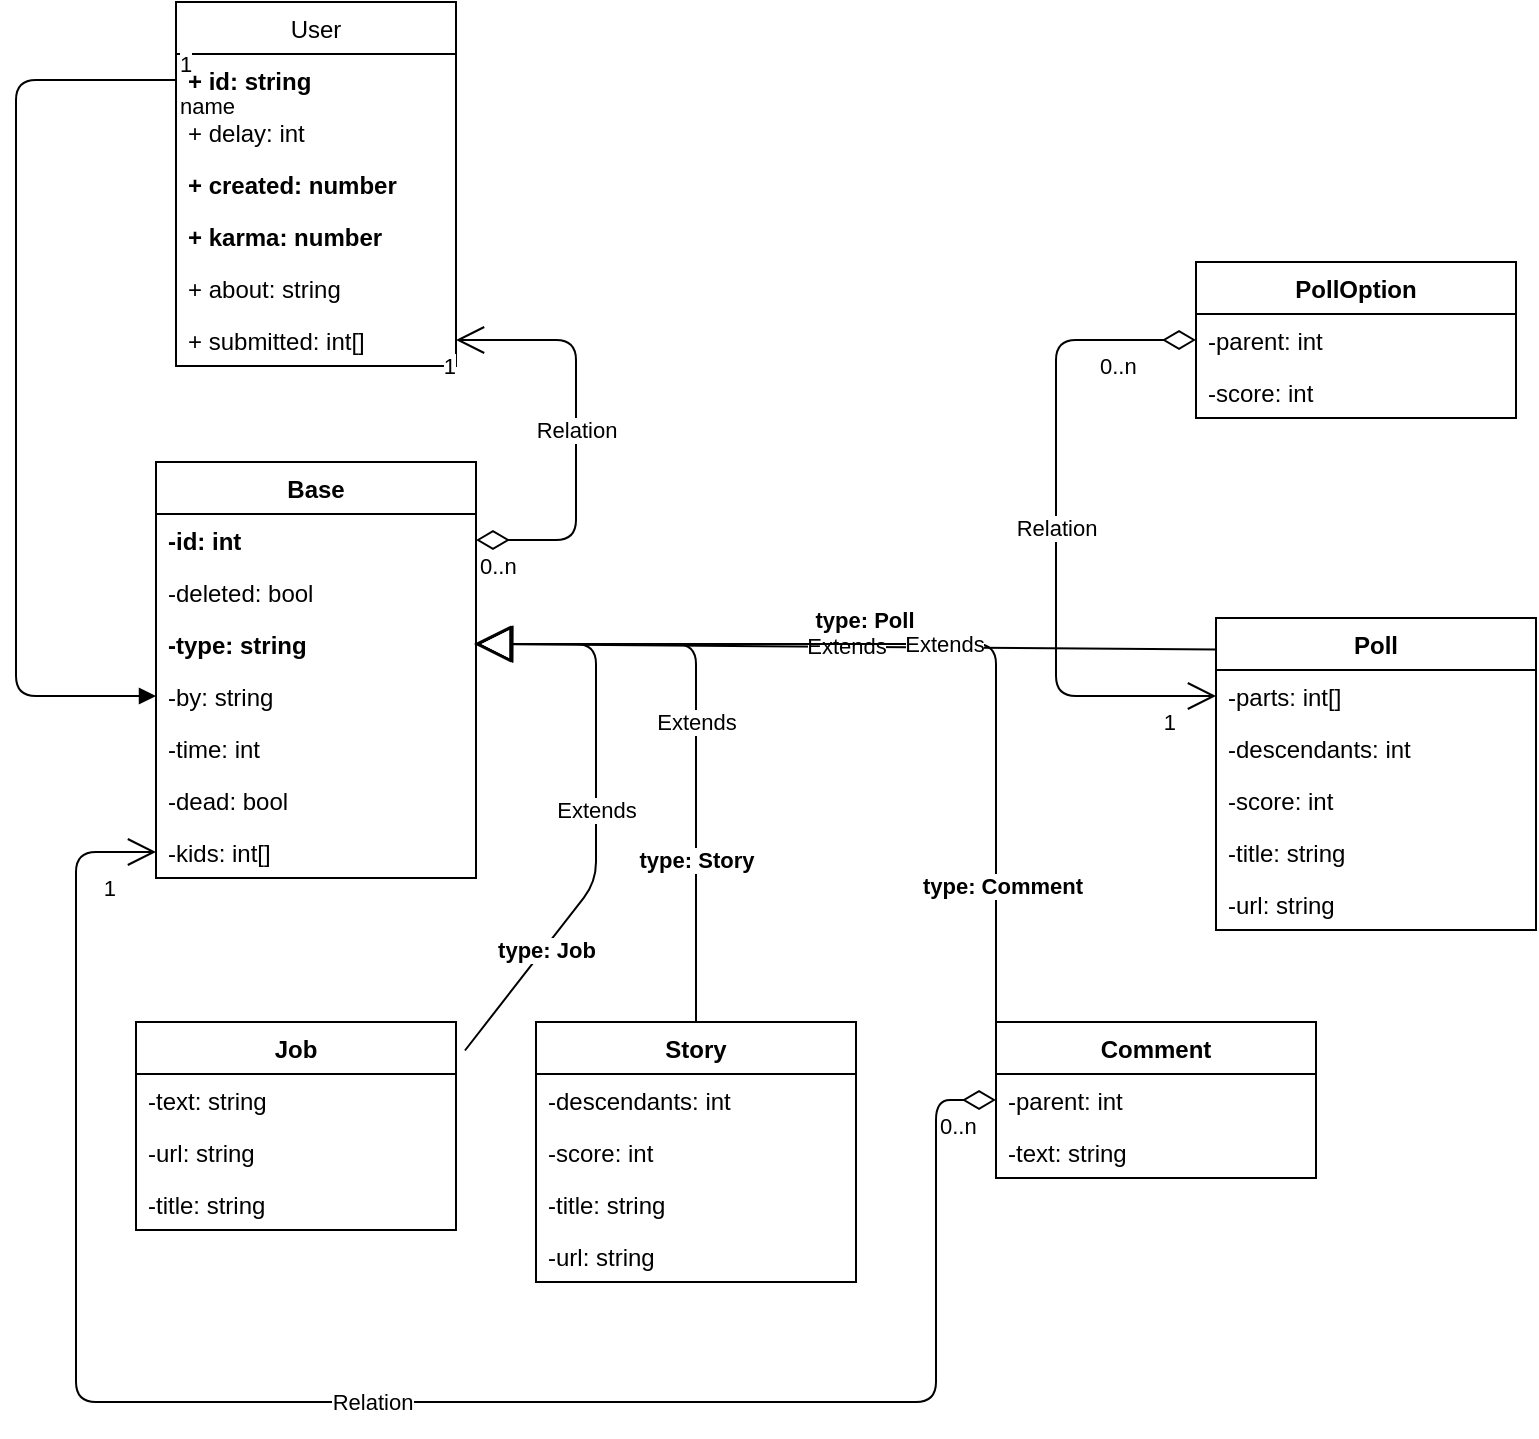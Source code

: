 <mxfile version="15.2.7" type="device"><diagram id="M0UdlNgsrIQsg6bqwLtB" name="Page-1"><mxGraphModel dx="1038" dy="616" grid="1" gridSize="10" guides="1" tooltips="1" connect="1" arrows="1" fold="1" page="1" pageScale="1" pageWidth="827" pageHeight="1169" math="0" shadow="0"><root><mxCell id="0"/><mxCell id="1" parent="0"/><mxCell id="Z_YBMYeTBP5EOKbBAOAi-1" value="Base" style="swimlane;fontStyle=1;childLayout=stackLayout;horizontal=1;startSize=26;horizontalStack=0;resizeParent=1;resizeParentMax=0;resizeLast=0;collapsible=1;marginBottom=0;" vertex="1" parent="1"><mxGeometry x="110" y="370" width="160" height="208" as="geometry"/></mxCell><mxCell id="Z_YBMYeTBP5EOKbBAOAi-2" value="-id: int" style="text;strokeColor=none;fillColor=none;align=left;verticalAlign=top;spacingLeft=4;spacingRight=4;overflow=hidden;rotatable=0;points=[[0,0.5],[1,0.5]];portConstraint=eastwest;fontStyle=1" vertex="1" parent="Z_YBMYeTBP5EOKbBAOAi-1"><mxGeometry y="26" width="160" height="26" as="geometry"/></mxCell><mxCell id="Z_YBMYeTBP5EOKbBAOAi-3" value="-deleted: bool" style="text;strokeColor=none;fillColor=none;align=left;verticalAlign=top;spacingLeft=4;spacingRight=4;overflow=hidden;rotatable=0;points=[[0,0.5],[1,0.5]];portConstraint=eastwest;" vertex="1" parent="Z_YBMYeTBP5EOKbBAOAi-1"><mxGeometry y="52" width="160" height="26" as="geometry"/></mxCell><mxCell id="Z_YBMYeTBP5EOKbBAOAi-4" value="-type: string" style="text;strokeColor=none;fillColor=none;align=left;verticalAlign=top;spacingLeft=4;spacingRight=4;overflow=hidden;rotatable=0;points=[[0,0.5],[1,0.5]];portConstraint=eastwest;fontStyle=1" vertex="1" parent="Z_YBMYeTBP5EOKbBAOAi-1"><mxGeometry y="78" width="160" height="26" as="geometry"/></mxCell><mxCell id="Z_YBMYeTBP5EOKbBAOAi-5" value="-by: string" style="text;strokeColor=none;fillColor=none;align=left;verticalAlign=top;spacingLeft=4;spacingRight=4;overflow=hidden;rotatable=0;points=[[0,0.5],[1,0.5]];portConstraint=eastwest;" vertex="1" parent="Z_YBMYeTBP5EOKbBAOAi-1"><mxGeometry y="104" width="160" height="26" as="geometry"/></mxCell><mxCell id="Z_YBMYeTBP5EOKbBAOAi-6" value="-time: int" style="text;strokeColor=none;fillColor=none;align=left;verticalAlign=top;spacingLeft=4;spacingRight=4;overflow=hidden;rotatable=0;points=[[0,0.5],[1,0.5]];portConstraint=eastwest;" vertex="1" parent="Z_YBMYeTBP5EOKbBAOAi-1"><mxGeometry y="130" width="160" height="26" as="geometry"/></mxCell><mxCell id="Z_YBMYeTBP5EOKbBAOAi-7" value="-dead: bool" style="text;strokeColor=none;fillColor=none;align=left;verticalAlign=top;spacingLeft=4;spacingRight=4;overflow=hidden;rotatable=0;points=[[0,0.5],[1,0.5]];portConstraint=eastwest;" vertex="1" parent="Z_YBMYeTBP5EOKbBAOAi-1"><mxGeometry y="156" width="160" height="26" as="geometry"/></mxCell><mxCell id="Z_YBMYeTBP5EOKbBAOAi-8" value="-kids: int[]" style="text;strokeColor=none;fillColor=none;align=left;verticalAlign=top;spacingLeft=4;spacingRight=4;overflow=hidden;rotatable=0;points=[[0,0.5],[1,0.5]];portConstraint=eastwest;" vertex="1" parent="Z_YBMYeTBP5EOKbBAOAi-1"><mxGeometry y="182" width="160" height="26" as="geometry"/></mxCell><mxCell id="Z_YBMYeTBP5EOKbBAOAi-9" value="Job" style="swimlane;fontStyle=1;childLayout=stackLayout;horizontal=1;startSize=26;horizontalStack=0;resizeParent=1;resizeParentMax=0;resizeLast=0;collapsible=1;marginBottom=0;" vertex="1" parent="1"><mxGeometry x="100" y="650" width="160" height="104" as="geometry"/></mxCell><mxCell id="Z_YBMYeTBP5EOKbBAOAi-10" value="-text: string" style="text;strokeColor=none;fillColor=none;align=left;verticalAlign=top;spacingLeft=4;spacingRight=4;overflow=hidden;rotatable=0;points=[[0,0.5],[1,0.5]];portConstraint=eastwest;" vertex="1" parent="Z_YBMYeTBP5EOKbBAOAi-9"><mxGeometry y="26" width="160" height="26" as="geometry"/></mxCell><mxCell id="Z_YBMYeTBP5EOKbBAOAi-11" value="-url: string" style="text;strokeColor=none;fillColor=none;align=left;verticalAlign=top;spacingLeft=4;spacingRight=4;overflow=hidden;rotatable=0;points=[[0,0.5],[1,0.5]];portConstraint=eastwest;" vertex="1" parent="Z_YBMYeTBP5EOKbBAOAi-9"><mxGeometry y="52" width="160" height="26" as="geometry"/></mxCell><mxCell id="Z_YBMYeTBP5EOKbBAOAi-12" value="-title: string" style="text;strokeColor=none;fillColor=none;align=left;verticalAlign=top;spacingLeft=4;spacingRight=4;overflow=hidden;rotatable=0;points=[[0,0.5],[1,0.5]];portConstraint=eastwest;" vertex="1" parent="Z_YBMYeTBP5EOKbBAOAi-9"><mxGeometry y="78" width="160" height="26" as="geometry"/></mxCell><mxCell id="Z_YBMYeTBP5EOKbBAOAi-13" value="Story" style="swimlane;fontStyle=1;childLayout=stackLayout;horizontal=1;startSize=26;horizontalStack=0;resizeParent=1;resizeParentMax=0;resizeLast=0;collapsible=1;marginBottom=0;" vertex="1" parent="1"><mxGeometry x="300" y="650" width="160" height="130" as="geometry"/></mxCell><mxCell id="Z_YBMYeTBP5EOKbBAOAi-14" value="-descendants: int" style="text;strokeColor=none;fillColor=none;align=left;verticalAlign=top;spacingLeft=4;spacingRight=4;overflow=hidden;rotatable=0;points=[[0,0.5],[1,0.5]];portConstraint=eastwest;" vertex="1" parent="Z_YBMYeTBP5EOKbBAOAi-13"><mxGeometry y="26" width="160" height="26" as="geometry"/></mxCell><mxCell id="Z_YBMYeTBP5EOKbBAOAi-15" value="-score: int" style="text;strokeColor=none;fillColor=none;align=left;verticalAlign=top;spacingLeft=4;spacingRight=4;overflow=hidden;rotatable=0;points=[[0,0.5],[1,0.5]];portConstraint=eastwest;" vertex="1" parent="Z_YBMYeTBP5EOKbBAOAi-13"><mxGeometry y="52" width="160" height="26" as="geometry"/></mxCell><mxCell id="Z_YBMYeTBP5EOKbBAOAi-16" value="-title: string" style="text;strokeColor=none;fillColor=none;align=left;verticalAlign=top;spacingLeft=4;spacingRight=4;overflow=hidden;rotatable=0;points=[[0,0.5],[1,0.5]];portConstraint=eastwest;" vertex="1" parent="Z_YBMYeTBP5EOKbBAOAi-13"><mxGeometry y="78" width="160" height="26" as="geometry"/></mxCell><mxCell id="Z_YBMYeTBP5EOKbBAOAi-17" value="-url: string" style="text;strokeColor=none;fillColor=none;align=left;verticalAlign=top;spacingLeft=4;spacingRight=4;overflow=hidden;rotatable=0;points=[[0,0.5],[1,0.5]];portConstraint=eastwest;" vertex="1" parent="Z_YBMYeTBP5EOKbBAOAi-13"><mxGeometry y="104" width="160" height="26" as="geometry"/></mxCell><mxCell id="Z_YBMYeTBP5EOKbBAOAi-18" value="Comment" style="swimlane;fontStyle=1;childLayout=stackLayout;horizontal=1;startSize=26;horizontalStack=0;resizeParent=1;resizeParentMax=0;resizeLast=0;collapsible=1;marginBottom=0;" vertex="1" parent="1"><mxGeometry x="530" y="650" width="160" height="78" as="geometry"/></mxCell><mxCell id="Z_YBMYeTBP5EOKbBAOAi-19" value="-parent: int" style="text;strokeColor=none;fillColor=none;align=left;verticalAlign=top;spacingLeft=4;spacingRight=4;overflow=hidden;rotatable=0;points=[[0,0.5],[1,0.5]];portConstraint=eastwest;" vertex="1" parent="Z_YBMYeTBP5EOKbBAOAi-18"><mxGeometry y="26" width="160" height="26" as="geometry"/></mxCell><mxCell id="Z_YBMYeTBP5EOKbBAOAi-20" value="-text: string" style="text;strokeColor=none;fillColor=none;align=left;verticalAlign=top;spacingLeft=4;spacingRight=4;overflow=hidden;rotatable=0;points=[[0,0.5],[1,0.5]];portConstraint=eastwest;" vertex="1" parent="Z_YBMYeTBP5EOKbBAOAi-18"><mxGeometry y="52" width="160" height="26" as="geometry"/></mxCell><mxCell id="Z_YBMYeTBP5EOKbBAOAi-21" value="Poll" style="swimlane;fontStyle=1;childLayout=stackLayout;horizontal=1;startSize=26;horizontalStack=0;resizeParent=1;resizeParentMax=0;resizeLast=0;collapsible=1;marginBottom=0;" vertex="1" parent="1"><mxGeometry x="640" y="448" width="160" height="156" as="geometry"/></mxCell><mxCell id="Z_YBMYeTBP5EOKbBAOAi-22" value="-parts: int[]" style="text;strokeColor=none;fillColor=none;align=left;verticalAlign=top;spacingLeft=4;spacingRight=4;overflow=hidden;rotatable=0;points=[[0,0.5],[1,0.5]];portConstraint=eastwest;" vertex="1" parent="Z_YBMYeTBP5EOKbBAOAi-21"><mxGeometry y="26" width="160" height="26" as="geometry"/></mxCell><mxCell id="Z_YBMYeTBP5EOKbBAOAi-23" value="-descendants: int" style="text;strokeColor=none;fillColor=none;align=left;verticalAlign=top;spacingLeft=4;spacingRight=4;overflow=hidden;rotatable=0;points=[[0,0.5],[1,0.5]];portConstraint=eastwest;" vertex="1" parent="Z_YBMYeTBP5EOKbBAOAi-21"><mxGeometry y="52" width="160" height="26" as="geometry"/></mxCell><mxCell id="Z_YBMYeTBP5EOKbBAOAi-24" value="-score: int" style="text;strokeColor=none;fillColor=none;align=left;verticalAlign=top;spacingLeft=4;spacingRight=4;overflow=hidden;rotatable=0;points=[[0,0.5],[1,0.5]];portConstraint=eastwest;" vertex="1" parent="Z_YBMYeTBP5EOKbBAOAi-21"><mxGeometry y="78" width="160" height="26" as="geometry"/></mxCell><mxCell id="Z_YBMYeTBP5EOKbBAOAi-25" value="-title: string" style="text;strokeColor=none;fillColor=none;align=left;verticalAlign=top;spacingLeft=4;spacingRight=4;overflow=hidden;rotatable=0;points=[[0,0.5],[1,0.5]];portConstraint=eastwest;" vertex="1" parent="Z_YBMYeTBP5EOKbBAOAi-21"><mxGeometry y="104" width="160" height="26" as="geometry"/></mxCell><mxCell id="Z_YBMYeTBP5EOKbBAOAi-26" value="-url: string" style="text;strokeColor=none;fillColor=none;align=left;verticalAlign=top;spacingLeft=4;spacingRight=4;overflow=hidden;rotatable=0;points=[[0,0.5],[1,0.5]];portConstraint=eastwest;" vertex="1" parent="Z_YBMYeTBP5EOKbBAOAi-21"><mxGeometry y="130" width="160" height="26" as="geometry"/></mxCell><mxCell id="Z_YBMYeTBP5EOKbBAOAi-27" value="PollOption" style="swimlane;fontStyle=1;childLayout=stackLayout;horizontal=1;startSize=26;horizontalStack=0;resizeParent=1;resizeParentMax=0;resizeLast=0;collapsible=1;marginBottom=0;" vertex="1" parent="1"><mxGeometry x="630" y="270" width="160" height="78" as="geometry"/></mxCell><mxCell id="Z_YBMYeTBP5EOKbBAOAi-28" value="-parent: int" style="text;strokeColor=none;fillColor=none;align=left;verticalAlign=top;spacingLeft=4;spacingRight=4;overflow=hidden;rotatable=0;points=[[0,0.5],[1,0.5]];portConstraint=eastwest;" vertex="1" parent="Z_YBMYeTBP5EOKbBAOAi-27"><mxGeometry y="26" width="160" height="26" as="geometry"/></mxCell><mxCell id="Z_YBMYeTBP5EOKbBAOAi-29" value="-score: int" style="text;strokeColor=none;fillColor=none;align=left;verticalAlign=top;spacingLeft=4;spacingRight=4;overflow=hidden;rotatable=0;points=[[0,0.5],[1,0.5]];portConstraint=eastwest;" vertex="1" parent="Z_YBMYeTBP5EOKbBAOAi-27"><mxGeometry y="52" width="160" height="26" as="geometry"/></mxCell><mxCell id="Z_YBMYeTBP5EOKbBAOAi-32" value="User" style="swimlane;fontStyle=0;childLayout=stackLayout;horizontal=1;startSize=26;fillColor=none;horizontalStack=0;resizeParent=1;resizeParentMax=0;resizeLast=0;collapsible=1;marginBottom=0;" vertex="1" parent="1"><mxGeometry x="120" y="140" width="140" height="182" as="geometry"/></mxCell><mxCell id="Z_YBMYeTBP5EOKbBAOAi-33" value="+ id: string" style="text;strokeColor=none;fillColor=none;align=left;verticalAlign=top;spacingLeft=4;spacingRight=4;overflow=hidden;rotatable=0;points=[[0,0.5],[1,0.5]];portConstraint=eastwest;fontStyle=1" vertex="1" parent="Z_YBMYeTBP5EOKbBAOAi-32"><mxGeometry y="26" width="140" height="26" as="geometry"/></mxCell><mxCell id="Z_YBMYeTBP5EOKbBAOAi-34" value="+ delay: int" style="text;strokeColor=none;fillColor=none;align=left;verticalAlign=top;spacingLeft=4;spacingRight=4;overflow=hidden;rotatable=0;points=[[0,0.5],[1,0.5]];portConstraint=eastwest;" vertex="1" parent="Z_YBMYeTBP5EOKbBAOAi-32"><mxGeometry y="52" width="140" height="26" as="geometry"/></mxCell><mxCell id="Z_YBMYeTBP5EOKbBAOAi-35" value="+ created: number" style="text;strokeColor=none;fillColor=none;align=left;verticalAlign=top;spacingLeft=4;spacingRight=4;overflow=hidden;rotatable=0;points=[[0,0.5],[1,0.5]];portConstraint=eastwest;fontStyle=1" vertex="1" parent="Z_YBMYeTBP5EOKbBAOAi-32"><mxGeometry y="78" width="140" height="26" as="geometry"/></mxCell><mxCell id="Z_YBMYeTBP5EOKbBAOAi-36" value="+ karma: number" style="text;strokeColor=none;fillColor=none;align=left;verticalAlign=top;spacingLeft=4;spacingRight=4;overflow=hidden;rotatable=0;points=[[0,0.5],[1,0.5]];portConstraint=eastwest;fontStyle=1" vertex="1" parent="Z_YBMYeTBP5EOKbBAOAi-32"><mxGeometry y="104" width="140" height="26" as="geometry"/></mxCell><mxCell id="Z_YBMYeTBP5EOKbBAOAi-37" value="+ about: string" style="text;strokeColor=none;fillColor=none;align=left;verticalAlign=top;spacingLeft=4;spacingRight=4;overflow=hidden;rotatable=0;points=[[0,0.5],[1,0.5]];portConstraint=eastwest;" vertex="1" parent="Z_YBMYeTBP5EOKbBAOAi-32"><mxGeometry y="130" width="140" height="26" as="geometry"/></mxCell><mxCell id="Z_YBMYeTBP5EOKbBAOAi-38" value="+ submitted: int[]" style="text;strokeColor=none;fillColor=none;align=left;verticalAlign=top;spacingLeft=4;spacingRight=4;overflow=hidden;rotatable=0;points=[[0,0.5],[1,0.5]];portConstraint=eastwest;" vertex="1" parent="Z_YBMYeTBP5EOKbBAOAi-32"><mxGeometry y="156" width="140" height="26" as="geometry"/></mxCell><mxCell id="Z_YBMYeTBP5EOKbBAOAi-46" value="Extends" style="endArrow=block;endSize=16;endFill=0;html=1;exitX=0.003;exitY=0.101;exitDx=0;exitDy=0;exitPerimeter=0;entryX=1;entryY=0.5;entryDx=0;entryDy=0;" edge="1" parent="1" source="Z_YBMYeTBP5EOKbBAOAi-21" target="Z_YBMYeTBP5EOKbBAOAi-4"><mxGeometry width="160" relative="1" as="geometry"><mxPoint x="350" y="530" as="sourcePoint"/><mxPoint x="270" y="461" as="targetPoint"/></mxGeometry></mxCell><mxCell id="Z_YBMYeTBP5EOKbBAOAi-55" value="&lt;b&gt;type: Poll&lt;/b&gt;" style="edgeLabel;html=1;align=center;verticalAlign=middle;resizable=0;points=[];" vertex="1" connectable="0" parent="Z_YBMYeTBP5EOKbBAOAi-46"><mxGeometry x="-0.645" y="3" relative="1" as="geometry"><mxPoint x="-111" y="-18" as="offset"/></mxGeometry></mxCell><mxCell id="Z_YBMYeTBP5EOKbBAOAi-47" value="Extends" style="endArrow=block;endSize=16;endFill=0;html=1;entryX=1;entryY=0.5;entryDx=0;entryDy=0;exitX=0;exitY=0.25;exitDx=0;exitDy=0;" edge="1" parent="1" source="Z_YBMYeTBP5EOKbBAOAi-18" target="Z_YBMYeTBP5EOKbBAOAi-4"><mxGeometry width="160" relative="1" as="geometry"><mxPoint x="350" y="530" as="sourcePoint"/><mxPoint x="510" y="530" as="targetPoint"/><Array as="points"><mxPoint x="530" y="461"/></Array></mxGeometry></mxCell><mxCell id="Z_YBMYeTBP5EOKbBAOAi-54" value="&lt;b&gt;type: Comment&lt;/b&gt;" style="edgeLabel;html=1;align=center;verticalAlign=middle;resizable=0;points=[];" vertex="1" connectable="0" parent="Z_YBMYeTBP5EOKbBAOAi-47"><mxGeometry x="-0.627" y="-2" relative="1" as="geometry"><mxPoint x="1" as="offset"/></mxGeometry></mxCell><mxCell id="Z_YBMYeTBP5EOKbBAOAi-48" value="Extends" style="endArrow=block;endSize=16;endFill=0;html=1;exitX=0.5;exitY=0;exitDx=0;exitDy=0;" edge="1" parent="1" source="Z_YBMYeTBP5EOKbBAOAi-13"><mxGeometry width="160" relative="1" as="geometry"><mxPoint x="554.356" y="660" as="sourcePoint"/><mxPoint x="269" y="461" as="targetPoint"/><Array as="points"><mxPoint x="380" y="461"/></Array></mxGeometry></mxCell><mxCell id="Z_YBMYeTBP5EOKbBAOAi-53" value="&lt;b&gt;type: Story&lt;/b&gt;" style="edgeLabel;html=1;align=center;verticalAlign=middle;resizable=0;points=[];" vertex="1" connectable="0" parent="Z_YBMYeTBP5EOKbBAOAi-48"><mxGeometry x="-0.457" relative="1" as="geometry"><mxPoint as="offset"/></mxGeometry></mxCell><mxCell id="Z_YBMYeTBP5EOKbBAOAi-49" value="Extends" style="endArrow=block;endSize=16;endFill=0;html=1;fontStyle=0;entryX=1;entryY=0.5;entryDx=0;entryDy=0;exitX=1.028;exitY=0.137;exitDx=0;exitDy=0;exitPerimeter=0;" edge="1" parent="1" source="Z_YBMYeTBP5EOKbBAOAi-9" target="Z_YBMYeTBP5EOKbBAOAi-4"><mxGeometry width="160" relative="1" as="geometry"><mxPoint x="290" y="650" as="sourcePoint"/><mxPoint x="310" y="560" as="targetPoint"/><Array as="points"><mxPoint x="330" y="580"/><mxPoint x="330" y="461"/></Array></mxGeometry></mxCell><mxCell id="Z_YBMYeTBP5EOKbBAOAi-50" value="type: Job" style="edgeLabel;html=1;align=center;verticalAlign=middle;resizable=0;points=[];fontStyle=1" vertex="1" connectable="0" parent="Z_YBMYeTBP5EOKbBAOAi-49"><mxGeometry x="-0.544" y="-1" relative="1" as="geometry"><mxPoint as="offset"/></mxGeometry></mxCell><mxCell id="Z_YBMYeTBP5EOKbBAOAi-56" value="name" style="endArrow=block;endFill=1;html=1;edgeStyle=orthogonalEdgeStyle;align=left;verticalAlign=top;entryX=0;entryY=0.5;entryDx=0;entryDy=0;exitX=0;exitY=0.5;exitDx=0;exitDy=0;" edge="1" parent="1" source="Z_YBMYeTBP5EOKbBAOAi-33" target="Z_YBMYeTBP5EOKbBAOAi-5"><mxGeometry x="-1" relative="1" as="geometry"><mxPoint x="20" y="360" as="sourcePoint"/><mxPoint x="180" y="360" as="targetPoint"/><Array as="points"><mxPoint x="40" y="179"/><mxPoint x="40" y="487"/></Array></mxGeometry></mxCell><mxCell id="Z_YBMYeTBP5EOKbBAOAi-57" value="1" style="edgeLabel;resizable=0;html=1;align=left;verticalAlign=bottom;" connectable="0" vertex="1" parent="Z_YBMYeTBP5EOKbBAOAi-56"><mxGeometry x="-1" relative="1" as="geometry"/></mxCell><mxCell id="Z_YBMYeTBP5EOKbBAOAi-58" value="Relation" style="endArrow=open;html=1;endSize=12;startArrow=diamondThin;startSize=14;startFill=0;edgeStyle=orthogonalEdgeStyle;" edge="1" parent="1" source="Z_YBMYeTBP5EOKbBAOAi-19" target="Z_YBMYeTBP5EOKbBAOAi-8"><mxGeometry relative="1" as="geometry"><mxPoint x="580" y="780.8" as="sourcePoint"/><mxPoint x="100" y="570" as="targetPoint"/><Array as="points"><mxPoint x="500" y="689"/><mxPoint x="500" y="840"/><mxPoint x="70" y="840"/><mxPoint x="70" y="565"/></Array></mxGeometry></mxCell><mxCell id="Z_YBMYeTBP5EOKbBAOAi-59" value="0..n" style="edgeLabel;resizable=0;html=1;align=left;verticalAlign=top;" connectable="0" vertex="1" parent="Z_YBMYeTBP5EOKbBAOAi-58"><mxGeometry x="-1" relative="1" as="geometry"><mxPoint x="-30" as="offset"/></mxGeometry></mxCell><mxCell id="Z_YBMYeTBP5EOKbBAOAi-60" value="1" style="edgeLabel;resizable=0;html=1;align=right;verticalAlign=top;" connectable="0" vertex="1" parent="Z_YBMYeTBP5EOKbBAOAi-58"><mxGeometry x="1" relative="1" as="geometry"><mxPoint x="-20" y="5" as="offset"/></mxGeometry></mxCell><mxCell id="Z_YBMYeTBP5EOKbBAOAi-64" value="Relation" style="endArrow=open;html=1;endSize=12;startArrow=diamondThin;startSize=14;startFill=0;edgeStyle=orthogonalEdgeStyle;entryX=0;entryY=0.5;entryDx=0;entryDy=0;exitX=0;exitY=0.5;exitDx=0;exitDy=0;" edge="1" parent="1" source="Z_YBMYeTBP5EOKbBAOAi-28" target="Z_YBMYeTBP5EOKbBAOAi-22"><mxGeometry relative="1" as="geometry"><mxPoint x="550" y="310" as="sourcePoint"/><mxPoint x="620" y="400" as="targetPoint"/><Array as="points"><mxPoint x="560" y="309"/><mxPoint x="560" y="487"/></Array></mxGeometry></mxCell><mxCell id="Z_YBMYeTBP5EOKbBAOAi-65" value="0..n" style="edgeLabel;resizable=0;html=1;align=left;verticalAlign=top;" connectable="0" vertex="1" parent="Z_YBMYeTBP5EOKbBAOAi-64"><mxGeometry x="-1" relative="1" as="geometry"><mxPoint x="-50" as="offset"/></mxGeometry></mxCell><mxCell id="Z_YBMYeTBP5EOKbBAOAi-66" value="1" style="edgeLabel;resizable=0;html=1;align=right;verticalAlign=top;" connectable="0" vertex="1" parent="Z_YBMYeTBP5EOKbBAOAi-64"><mxGeometry x="1" relative="1" as="geometry"><mxPoint x="-20" as="offset"/></mxGeometry></mxCell><mxCell id="Z_YBMYeTBP5EOKbBAOAi-68" value="Relation" style="endArrow=open;html=1;endSize=12;startArrow=diamondThin;startSize=14;startFill=0;edgeStyle=orthogonalEdgeStyle;exitX=1;exitY=0.5;exitDx=0;exitDy=0;entryX=1;entryY=0.5;entryDx=0;entryDy=0;" edge="1" parent="1" source="Z_YBMYeTBP5EOKbBAOAi-2" target="Z_YBMYeTBP5EOKbBAOAi-38"><mxGeometry relative="1" as="geometry"><mxPoint x="280" y="400" as="sourcePoint"/><mxPoint x="440" y="400" as="targetPoint"/><Array as="points"><mxPoint x="320" y="409"/><mxPoint x="320" y="309"/></Array></mxGeometry></mxCell><mxCell id="Z_YBMYeTBP5EOKbBAOAi-69" value="0..n" style="edgeLabel;resizable=0;html=1;align=left;verticalAlign=top;" connectable="0" vertex="1" parent="Z_YBMYeTBP5EOKbBAOAi-68"><mxGeometry x="-1" relative="1" as="geometry"/></mxCell><mxCell id="Z_YBMYeTBP5EOKbBAOAi-70" value="1" style="edgeLabel;resizable=0;html=1;align=right;verticalAlign=top;" connectable="0" vertex="1" parent="Z_YBMYeTBP5EOKbBAOAi-68"><mxGeometry x="1" relative="1" as="geometry"/></mxCell></root></mxGraphModel></diagram></mxfile>